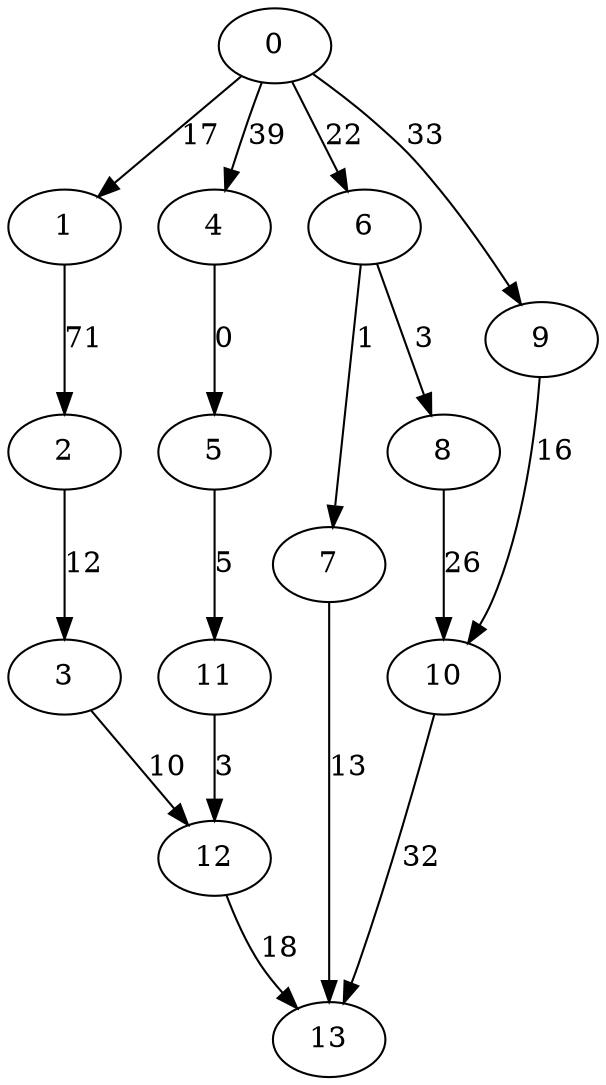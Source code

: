 digraph data6 {
0 -> 1 [ label = 17 ];
0 -> 4 [ label = 39 ];
0 -> 6 [ label = 22 ];
0 -> 9 [ label = 33 ];
1 -> 2 [ label = 71 ];
2 -> 3 [ label = 12 ];
3 -> 12 [ label = 10 ];
4 -> 5 [ label = 0 ];
5 -> 11 [ label = 5 ];
6 -> 7 [ label = 1 ];
6 -> 8 [ label = 3 ];
7 -> 13 [ label = 13 ];
8 -> 10 [ label = 26 ];
9 -> 10 [ label = 16 ];
10 -> 13 [ label = 32 ];
11 -> 12 [ label = 3 ];
12 -> 13 [ label = 18 ];
 }

